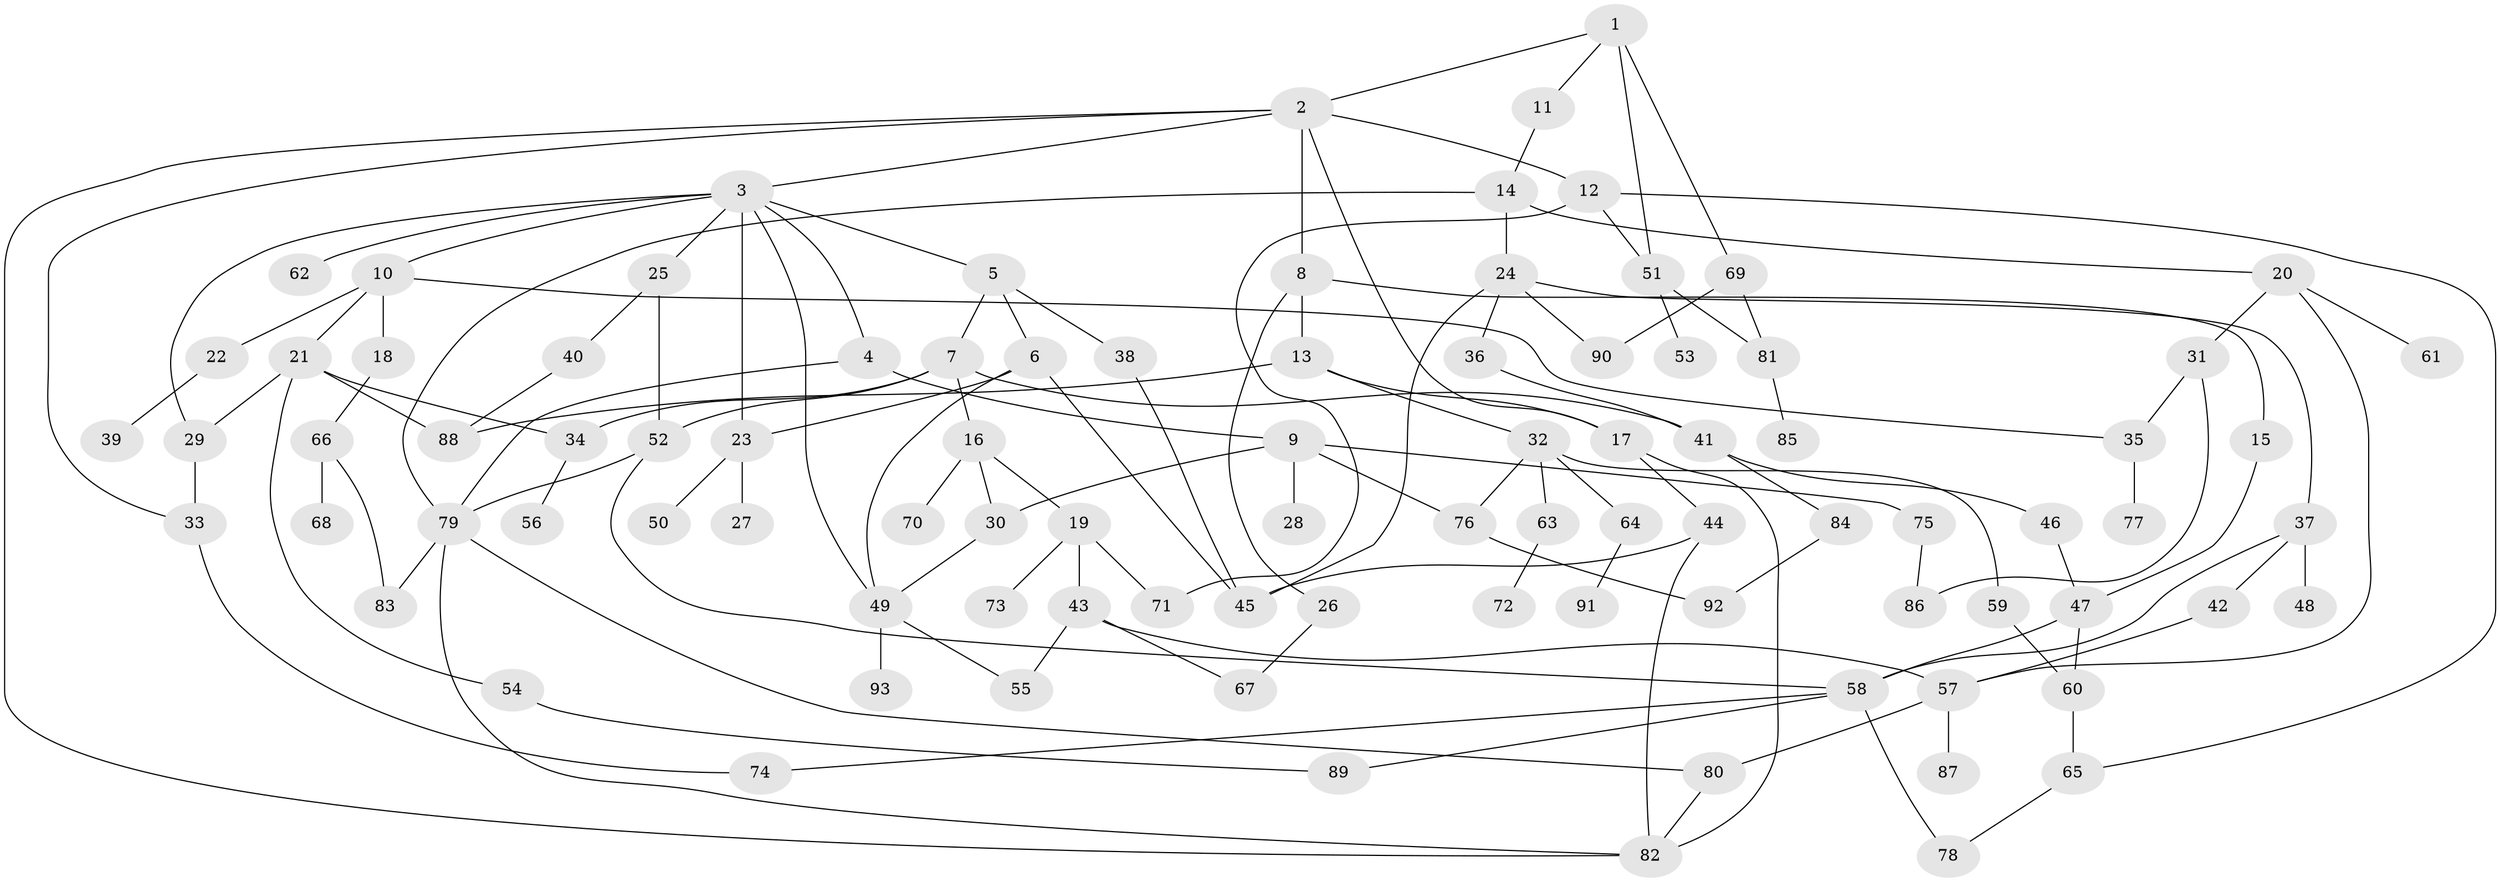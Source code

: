 // Generated by graph-tools (version 1.1) at 2025/42/03/09/25 04:42:43]
// undirected, 93 vertices, 135 edges
graph export_dot {
graph [start="1"]
  node [color=gray90,style=filled];
  1;
  2;
  3;
  4;
  5;
  6;
  7;
  8;
  9;
  10;
  11;
  12;
  13;
  14;
  15;
  16;
  17;
  18;
  19;
  20;
  21;
  22;
  23;
  24;
  25;
  26;
  27;
  28;
  29;
  30;
  31;
  32;
  33;
  34;
  35;
  36;
  37;
  38;
  39;
  40;
  41;
  42;
  43;
  44;
  45;
  46;
  47;
  48;
  49;
  50;
  51;
  52;
  53;
  54;
  55;
  56;
  57;
  58;
  59;
  60;
  61;
  62;
  63;
  64;
  65;
  66;
  67;
  68;
  69;
  70;
  71;
  72;
  73;
  74;
  75;
  76;
  77;
  78;
  79;
  80;
  81;
  82;
  83;
  84;
  85;
  86;
  87;
  88;
  89;
  90;
  91;
  92;
  93;
  1 -- 2;
  1 -- 11;
  1 -- 69;
  1 -- 51;
  2 -- 3;
  2 -- 8;
  2 -- 12;
  2 -- 17;
  2 -- 33;
  2 -- 82;
  3 -- 4;
  3 -- 5;
  3 -- 10;
  3 -- 25;
  3 -- 62;
  3 -- 23;
  3 -- 29;
  3 -- 49;
  4 -- 9;
  4 -- 79;
  5 -- 6;
  5 -- 7;
  5 -- 38;
  6 -- 23;
  6 -- 49;
  6 -- 45;
  7 -- 16;
  7 -- 52;
  7 -- 41;
  7 -- 34;
  8 -- 13;
  8 -- 15;
  8 -- 26;
  9 -- 28;
  9 -- 30;
  9 -- 75;
  9 -- 76;
  10 -- 18;
  10 -- 21;
  10 -- 22;
  10 -- 35;
  11 -- 14;
  12 -- 51;
  12 -- 71;
  12 -- 65;
  13 -- 32;
  13 -- 88;
  13 -- 17;
  14 -- 20;
  14 -- 24;
  14 -- 79;
  15 -- 47;
  16 -- 19;
  16 -- 70;
  16 -- 30;
  17 -- 44;
  17 -- 82;
  18 -- 66;
  19 -- 43;
  19 -- 73;
  19 -- 71;
  20 -- 31;
  20 -- 61;
  20 -- 57;
  21 -- 29;
  21 -- 34;
  21 -- 54;
  21 -- 88;
  22 -- 39;
  23 -- 27;
  23 -- 50;
  24 -- 36;
  24 -- 37;
  24 -- 45;
  24 -- 90;
  25 -- 40;
  25 -- 52;
  26 -- 67;
  29 -- 33;
  30 -- 49;
  31 -- 35;
  31 -- 86;
  32 -- 59;
  32 -- 63;
  32 -- 64;
  32 -- 76;
  33 -- 74;
  34 -- 56;
  35 -- 77;
  36 -- 41;
  37 -- 42;
  37 -- 48;
  37 -- 58;
  38 -- 45;
  40 -- 88;
  41 -- 46;
  41 -- 84;
  42 -- 57;
  43 -- 55;
  43 -- 67;
  43 -- 57;
  44 -- 45;
  44 -- 82;
  46 -- 47;
  47 -- 60;
  47 -- 58;
  49 -- 93;
  49 -- 55;
  51 -- 53;
  51 -- 81;
  52 -- 79;
  52 -- 58;
  54 -- 89;
  57 -- 87;
  57 -- 80;
  58 -- 78;
  58 -- 89;
  58 -- 74;
  59 -- 60;
  60 -- 65;
  63 -- 72;
  64 -- 91;
  65 -- 78;
  66 -- 68;
  66 -- 83;
  69 -- 81;
  69 -- 90;
  75 -- 86;
  76 -- 92;
  79 -- 80;
  79 -- 82;
  79 -- 83;
  80 -- 82;
  81 -- 85;
  84 -- 92;
}
